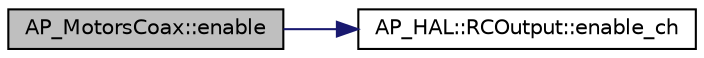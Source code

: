 digraph "AP_MotorsCoax::enable"
{
 // INTERACTIVE_SVG=YES
  edge [fontname="Helvetica",fontsize="10",labelfontname="Helvetica",labelfontsize="10"];
  node [fontname="Helvetica",fontsize="10",shape=record];
  rankdir="LR";
  Node1 [label="AP_MotorsCoax::enable",height=0.2,width=0.4,color="black", fillcolor="grey75", style="filled", fontcolor="black"];
  Node1 -> Node2 [color="midnightblue",fontsize="10",style="solid",fontname="Helvetica"];
  Node2 [label="AP_HAL::RCOutput::enable_ch",height=0.2,width=0.4,color="black", fillcolor="white", style="filled",URL="$classAP__HAL_1_1RCOutput.html#a25196bb820266d4afcae14d0acdb7e1c"];
}
